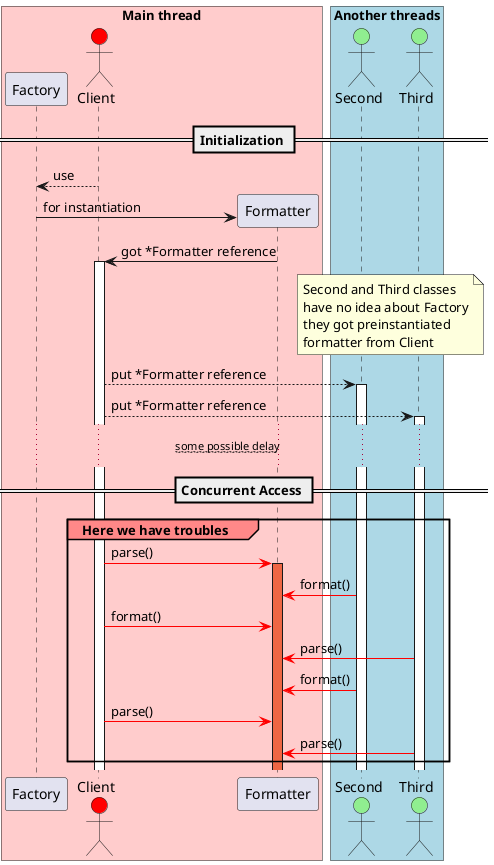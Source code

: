 @startuml
skinparam sequence {
	GroupBackgroundColor #ff8888
}
== Initialization ==
box "Main thread" #ffcccc
participant Factory
actor Client #red
Client-->Factory:use
create Formatter
Factory->Formatter:for instantiation
Formatter->Client:got *Formatter reference
end box
activate Client
box "Another threads" #lightblue
actor Second #lightgreen
actor Third #lightgreen
end box
note over Second, Third
 Second and Third classes
 have no idea about Factory
 they got preinstantiated 
 formatter from Client
endnote
Second<--Client:put *Formatter reference
activate Second
Third<--Client:put *Formatter reference
activate Third
... ~~some possible delay~~ ...
== Concurrent Access ==
group Here we have troubles
Client -[#red]> Formatter:parse()
activate Formatter #ee6644
Second -[#red]> Formatter:format()
Client -[#red]> Formatter:format()
Third -[#red]> Formatter:parse()
Second -[#red]> Formatter:format()
Client -[#red]> Formatter:parse()
Third -[#red]> Formatter:parse()
end
@enduml